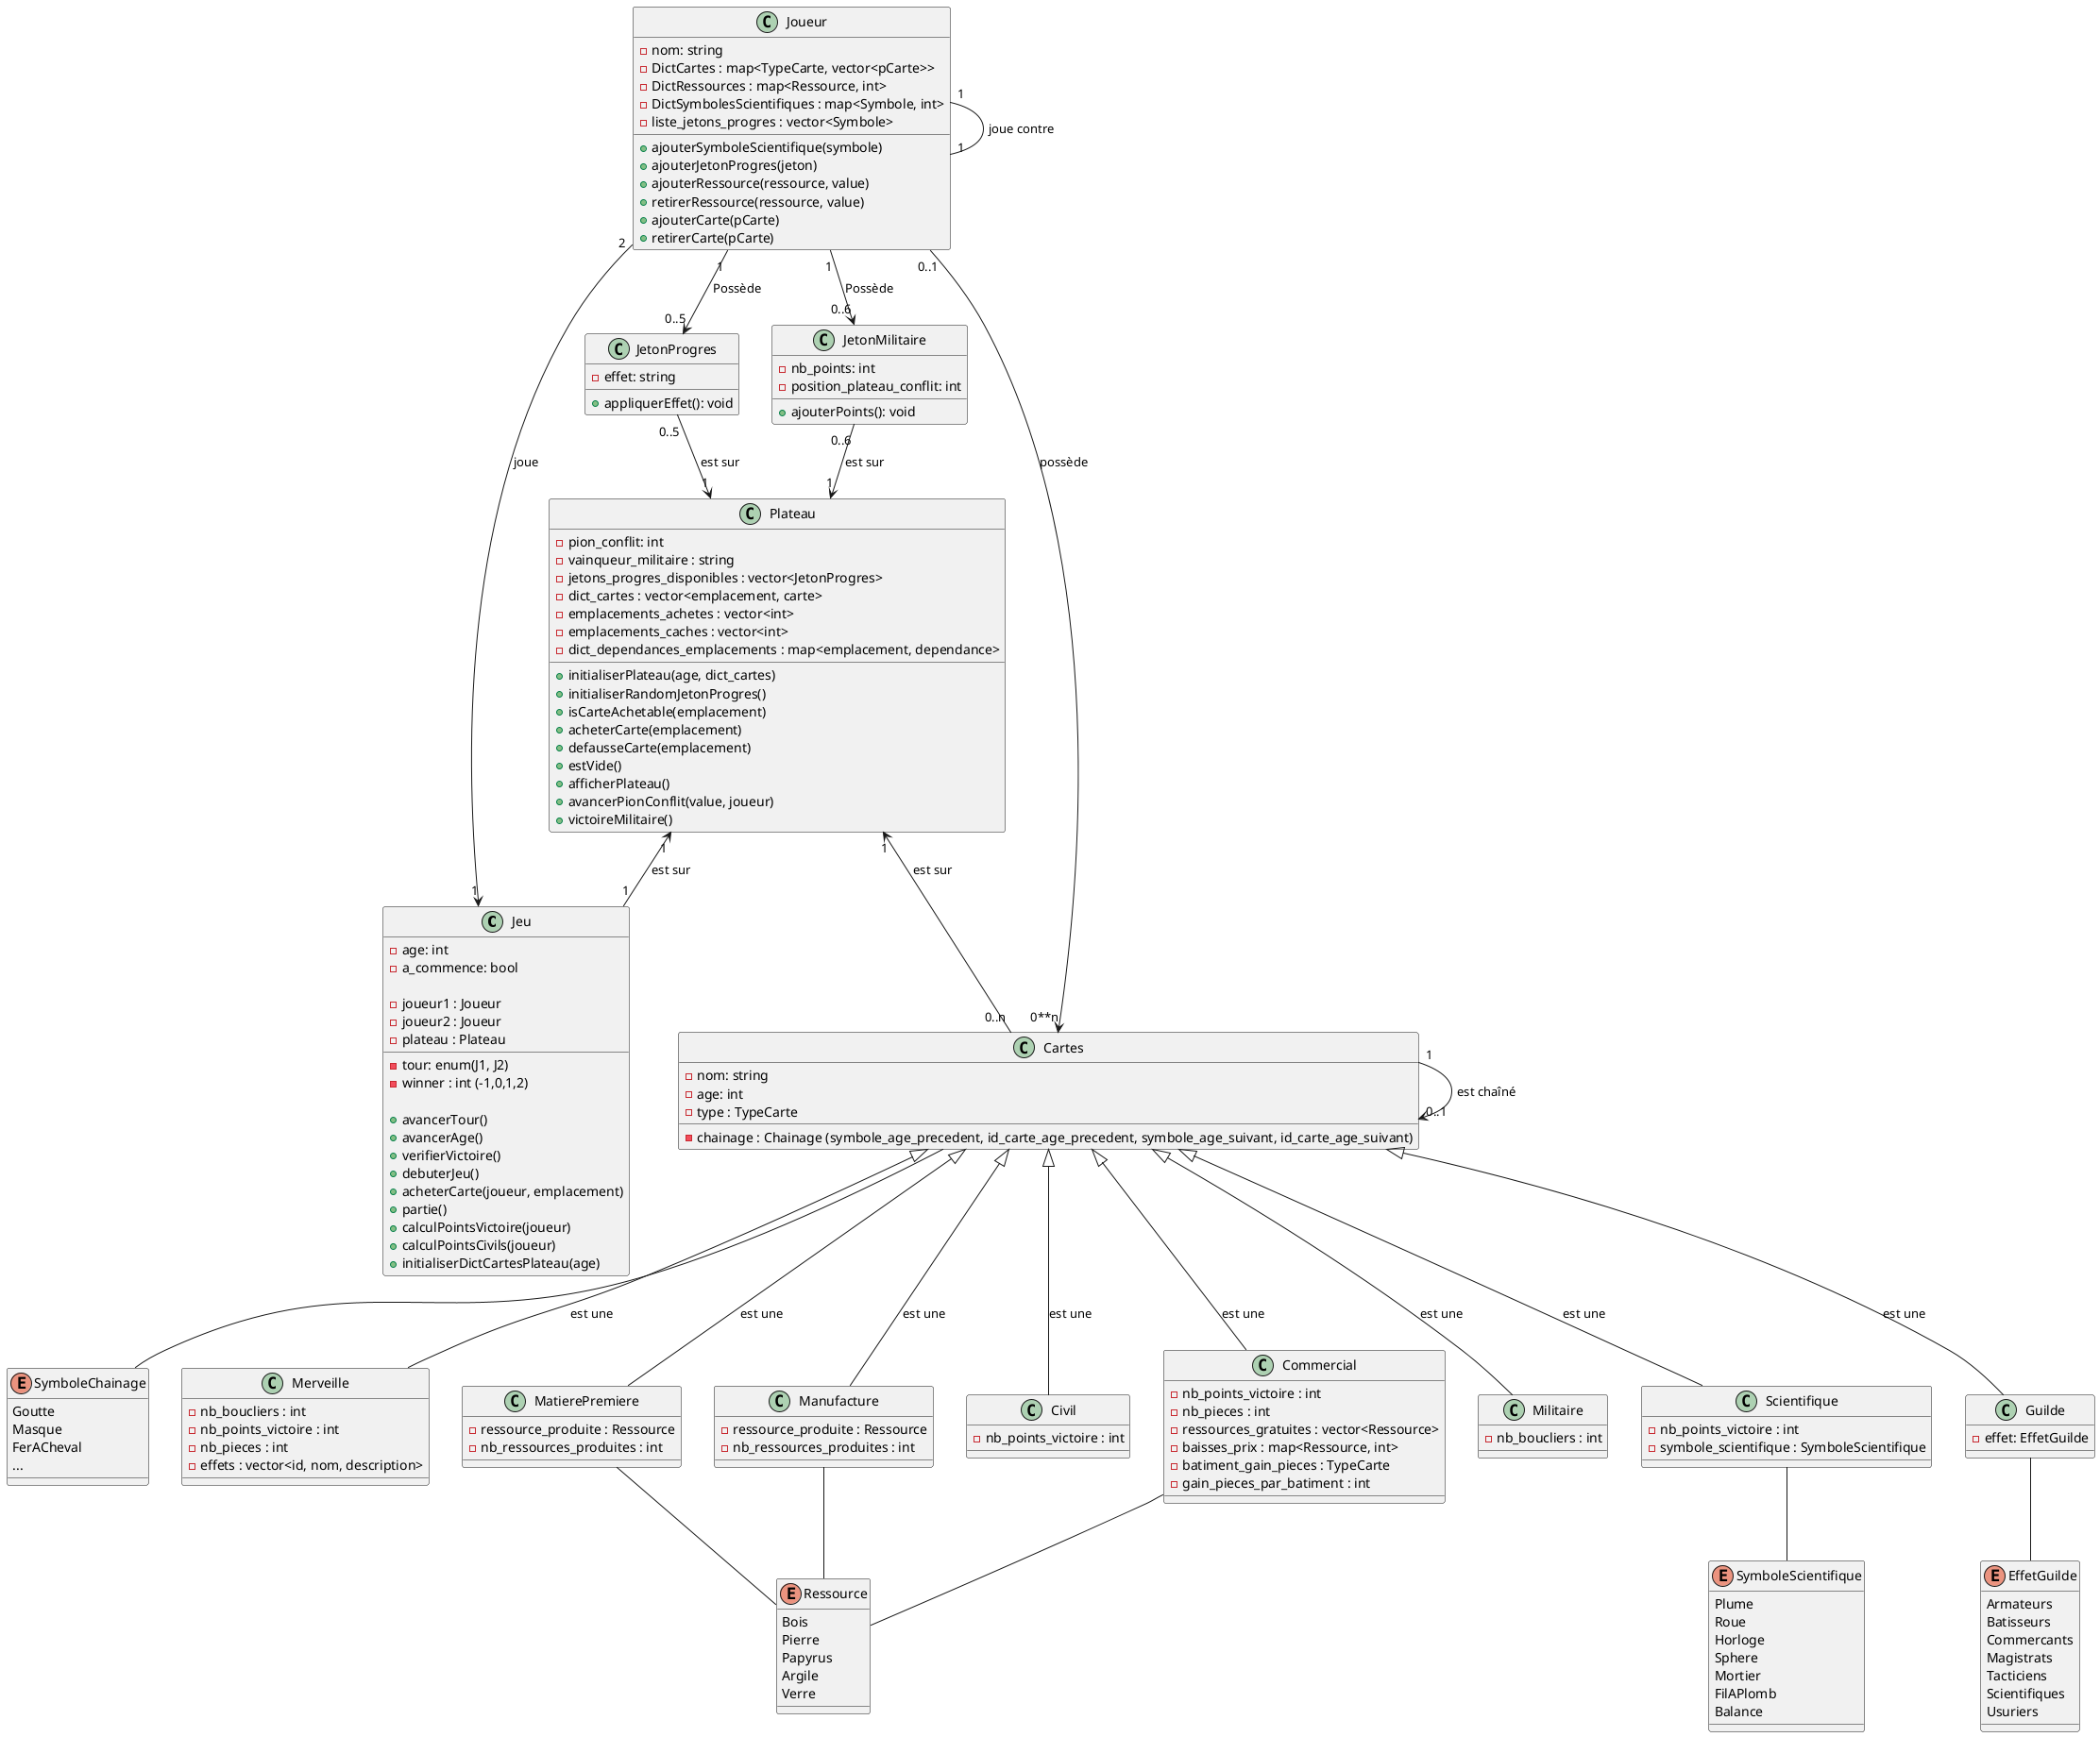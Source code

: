 @startuml Architecture

class Jeu {
    - age: int
    - a_commence: bool

    - joueur1 : Joueur
    - joueur2 : Joueur
    - plateau : Plateau
    - tour: enum(J1, J2)
    - winner : int (-1,0,1,2)

    + avancerTour()
    + avancerAge()
    + verifierVictoire()
    + debuterJeu()
    + acheterCarte(joueur, emplacement)
    + partie()
    + calculPointsVictoire(joueur)
    + calculPointsCivils(joueur)
    + initialiserDictCartesPlateau(age)
}

class Joueur {
    - nom: string
    - DictCartes : map<TypeCarte, vector<pCarte>>
    - DictRessources : map<Ressource, int>
    - DictSymbolesScientifiques : map<Symbole, int>
    - liste_jetons_progres : vector<Symbole>

    + ajouterSymboleScientifique(symbole)
    + ajouterJetonProgres(jeton)
    + ajouterRessource(ressource, value)
    + retirerRessource(ressource, value)
    + ajouterCarte(pCarte)
    + retirerCarte(pCarte)
    }


Joueur "2" --> "1" Jeu : "joue"

Joueur "1" -- "1" Joueur : "joue contre"


class Cartes {
    - nom: string
    - age: int
    - type : TypeCarte

    - chainage : Chainage (symbole_age_precedent, id_carte_age_precedent, symbole_age_suivant, id_carte_age_suivant)
    }

Cartes "0**n" <-- "0..1" Joueur : "possède"

Cartes "1" --> "0..1" Cartes :"est chaîné"

enum SymboleChainage {
    Goutte
    Masque
    FerACheval
    ...
}

Cartes -- SymboleChainage


class Merveille {
    - nb_boucliers : int
    - nb_points_victoire : int
    - nb_pieces : int
    - effets : vector<id, nom, description>
}

Cartes <|-- Merveille : "est une"

class MatierePremiere {
    - ressource_produite : Ressource
    - nb_ressources_produites : int
}

Cartes <|-- MatierePremiere: "est une"

class Manufacture {
    - ressource_produite : Ressource
    - nb_ressources_produites : int
}

Cartes <|-- Manufacture: "est une"

enum Ressource {
    Bois
    Pierre
    Papyrus
    Argile
    Verre
}

MatierePremiere -- Ressource
Manufacture -- Ressource


class Civil {
    - nb_points_victoire : int
}

Cartes <|-- Civil: "est une"


class Scientifique {
    - nb_points_victoire : int
    - symbole_scientifique : SymboleScientifique
}

Cartes <|-- Scientifique: "est une"

enum SymboleScientifique {
    Plume
    Roue
    Horloge
    Sphere
    Mortier
    FilAPlomb
    Balance
}

Scientifique -- SymboleScientifique


class Militaire {
    - nb_boucliers : int
}

Cartes <|-- Militaire: "est une"


class Guilde {
    - effet: EffetGuilde
}

Cartes <|-- Guilde: "est une"

enum EffetGuilde {
    Armateurs
    Batisseurs
    Commercants
    Magistrats
    Tacticiens
    Scientifiques
    Usuriers
}

Guilde -- EffetGuilde


class Commercial {
    - nb_points_victoire : int
    - nb_pieces : int
    - ressources_gratuites : vector<Ressource>
    - baisses_prix : map<Ressource, int>
    - batiment_gain_pieces : TypeCarte
    - gain_pieces_par_batiment : int
}




Cartes <|-- Commercial: "est une"


Commercial -- Ressource


class Plateau {
    - pion_conflit: int
    - vainqueur_militaire : string
    - jetons_progres_disponibles : vector<JetonProgres>
    - dict_cartes : vector<emplacement, carte>
    - emplacements_achetes : vector<int>
    - emplacements_caches : vector<int>
    - dict_dependances_emplacements : map<emplacement, dependance>

    + initialiserPlateau(age, dict_cartes)
    + initialiserRandomJetonProgres()
    + isCarteAchetable(emplacement)
    + acheterCarte(emplacement)
    + defausseCarte(emplacement)
    + estVide()
    + afficherPlateau()
    + avancerPionConflit(value, joueur)
    + victoireMilitaire()
}

Plateau "1" <-- "0..n" Cartes : "est sur"

Plateau "1" <-- "1" Jeu : "est sur"


class JetonProgres {
    - effet: string

    + appliquerEffet(): void
}

Joueur "1" --> "0..5" JetonProgres :"Possède"

JetonProgres "0..5" --> "1" Plateau : "est sur"

class JetonMilitaire {
    - nb_points: int
    - position_plateau_conflit: int

    + ajouterPoints(): void
}

Joueur "1" --> "0..6" JetonMilitaire :"Possède"

JetonMilitaire "0..6" --> "1" Plateau : "est sur"


@enduml